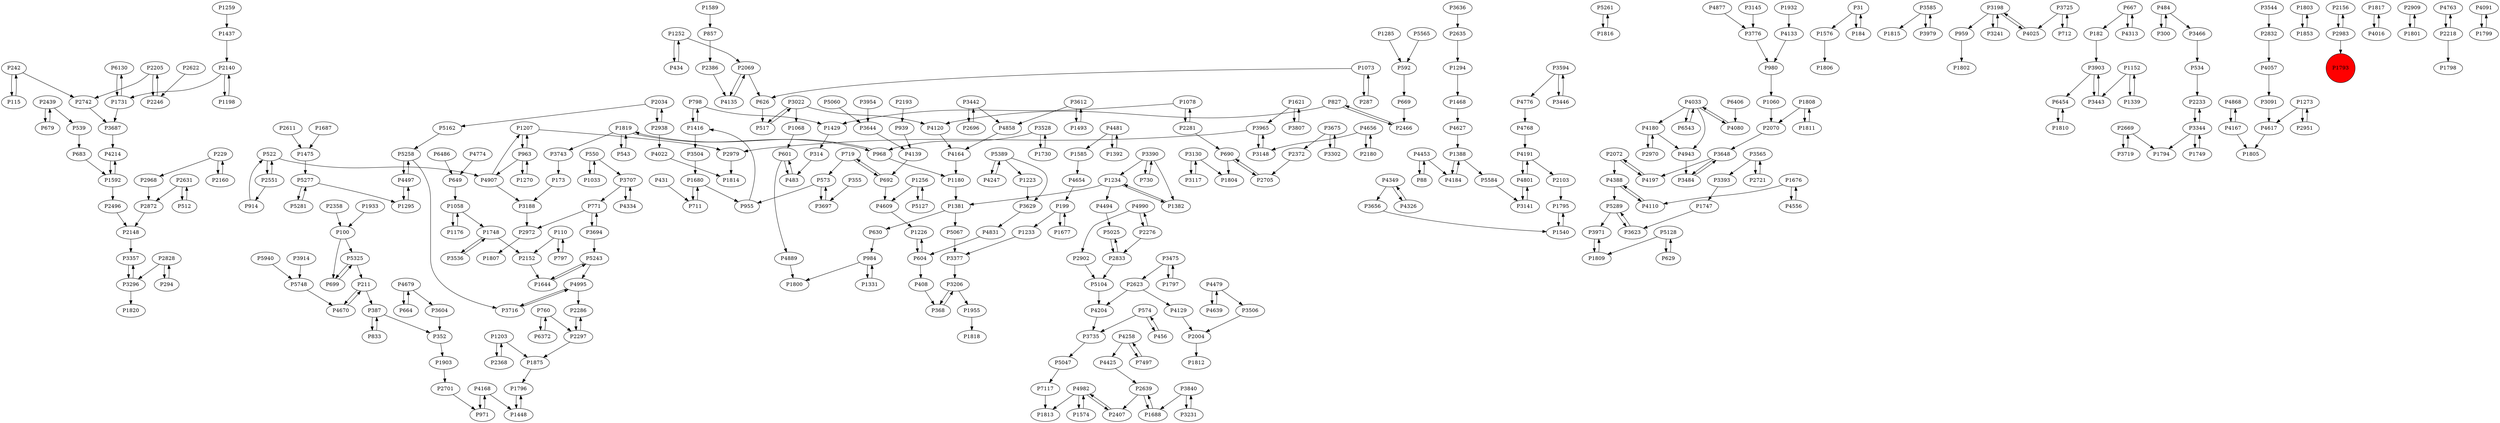 digraph {
	P6130 -> P1731
	P4022 -> P1814
	P4889 -> P1800
	P2103 -> P1795
	P1256 -> P5127
	P3188 -> P2972
	P5261 -> P1816
	P2072 -> P4197
	P5325 -> P699
	P2358 -> P100
	P1687 -> P1475
	P1234 -> P4494
	P2696 -> P3442
	P1392 -> P4481
	P355 -> P3697
	P1731 -> P3687
	P1203 -> P2368
	P3130 -> P1804
	P4654 -> P199
	P1819 -> P3743
	P31 -> P1576
	P3707 -> P771
	P4033 -> P6543
	P2072 -> P4388
	P242 -> P2742
	P3585 -> P1815
	P1207 -> P963
	P3117 -> P3130
	P604 -> P1226
	P574 -> P456
	P4168 -> P971
	P1747 -> P3623
	P1576 -> P1806
	P4670 -> P211
	P4033 -> P4180
	P4197 -> P2072
	P2828 -> P3296
	P971 -> P4168
	P3475 -> P1797
	P1252 -> P434
	P242 -> P115
	P1574 -> P4982
	P4247 -> P5389
	P1676 -> P4556
	P6372 -> P760
	P2297 -> P1875
	P3648 -> P4197
	P1234 -> P1381
	P3198 -> P4025
	P5128 -> P1809
	P1468 -> P4627
	P3716 -> P4995
	P2276 -> P4990
	P3141 -> P4801
	P4349 -> P3656
	P5289 -> P3623
	P667 -> P182
	P4033 -> P4943
	P3302 -> P3675
	P1475 -> P5277
	P534 -> P2233
	P1388 -> P5584
	P1749 -> P3344
	P601 -> P483
	P2669 -> P1794
	P184 -> P31
	P300 -> P484
	P4801 -> P3141
	P4990 -> P2902
	P2439 -> P539
	P408 -> P368
	P2070 -> P3648
	P626 -> P517
	P2705 -> P690
	P199 -> P1677
	P4868 -> P4167
	P1273 -> P4617
	P3776 -> P980
	P229 -> P2968
	P827 -> P2466
	P3022 -> P4120
	P1437 -> P2140
	P827 -> P4120
	P3504 -> P1680
	P5060 -> P3644
	P1416 -> P3504
	P5748 -> P4670
	P483 -> P601
	P798 -> P1416
	P1493 -> P3612
	P4995 -> P3716
	P5258 -> P3716
	P719 -> P573
	P4349 -> P4326
	P4556 -> P1676
	P4120 -> P4164
	P5258 -> P4497
	P699 -> P5325
	P4801 -> P4191
	P5243 -> P1644
	P914 -> P522
	P984 -> P1331
	P4167 -> P1805
	P1808 -> P1811
	P2623 -> P4204
	P3198 -> P959
	P4214 -> P1592
	P955 -> P1416
	P798 -> P1429
	P1256 -> P4609
	P2968 -> P2872
	P3528 -> P968
	P3130 -> P3117
	P857 -> P2386
	P592 -> P669
	P182 -> P3903
	P1644 -> P5243
	P7497 -> P4258
	P1058 -> P1748
	P1295 -> P4497
	P387 -> P352
	P352 -> P1903
	P3442 -> P4858
	P3506 -> P2004
	P4943 -> P3484
	P294 -> P2828
	P3091 -> P4617
	P2631 -> P512
	P5025 -> P2833
	P630 -> P984
	P1803 -> P1853
	P4995 -> P2286
	P3357 -> P3296
	P4139 -> P692
	P3442 -> P2696
	P5584 -> P3141
	P550 -> P3707
	P4168 -> P1448
	P1748 -> P2152
	P4497 -> P1295
	P4776 -> P4768
	P1381 -> P5067
	P1273 -> P2951
	P4982 -> P1813
	P2180 -> P4656
	P1223 -> P3629
	P573 -> P3697
	P387 -> P833
	P1875 -> P1796
	P3979 -> P3585
	P3022 -> P1068
	P1933 -> P100
	P2205 -> P2246
	P2551 -> P522
	P5067 -> P3377
	P484 -> P3466
	P4831 -> P604
	P3344 -> P1794
	P1234 -> P1382
	P3475 -> P2623
	P3528 -> P1730
	P4656 -> P3148
	P649 -> P1058
	P3594 -> P3446
	P3697 -> P573
	P4191 -> P4801
	P1676 -> P4110
	P2069 -> P626
	P2639 -> P1688
	P3393 -> P1747
	P1382 -> P1234
	P1680 -> P955
	P2156 -> P2983
	P760 -> P2297
	P667 -> P4313
	P2622 -> P2246
	P2983 -> P1793
	P4388 -> P5289
	P484 -> P300
	P4080 -> P4033
	P3585 -> P3979
	P4313 -> P667
	P1068 -> P601
	P1207 -> P2979
	P5047 -> P7117
	P522 -> P4907
	P4453 -> P88
	P1688 -> P2639
	P4110 -> P4388
	P3719 -> P2669
	P1817 -> P4016
	P5243 -> P4995
	P1429 -> P314
	P2140 -> P1198
	P2909 -> P1801
	P3466 -> P534
	P5281 -> P5277
	P3807 -> P1621
	P4388 -> P4110
	P3903 -> P6454
	P1252 -> P2069
	P4033 -> P4080
	P1797 -> P3475
	P229 -> P2160
	P771 -> P2972
	P730 -> P3390
	P2701 -> P971
	P4858 -> P4164
	P3707 -> P4334
	P797 -> P110
	P3612 -> P1493
	P4167 -> P4868
	P6454 -> P1810
	P692 -> P4609
	P5389 -> P1223
	P1589 -> P857
	P1078 -> P1429
	P1448 -> P1796
	P3612 -> P4858
	P771 -> P3694
	P4679 -> P664
	P4133 -> P980
	P959 -> P1802
	P2246 -> P2205
	P1796 -> P1448
	P4135 -> P2069
	P2233 -> P3344
	P4609 -> P1226
	P5325 -> P211
	P712 -> P3725
	P6486 -> P649
	P4990 -> P2276
	P4204 -> P3735
	P1819 -> P968
	P2635 -> P1294
	P3903 -> P3443
	P980 -> P1060
	P719 -> P692
	P4057 -> P3091
	P100 -> P699
	P512 -> P2631
	P2004 -> P1812
	P2631 -> P2872
	P3604 -> P352
	P4258 -> P4425
	P550 -> P1033
	P3954 -> P3644
	P4129 -> P2004
	P5277 -> P1295
	P1677 -> P199
	P5162 -> P5258
	P1294 -> P1468
	P3594 -> P4776
	P760 -> P6372
	P1060 -> P2070
	P2979 -> P1814
	P3390 -> P730
	P1058 -> P1176
	P543 -> P1819
	P2828 -> P294
	P2623 -> P4129
	P3145 -> P3776
	P3725 -> P4025
	P1180 -> P1381
	P963 -> P1207
	P4180 -> P4943
	P4617 -> P1805
	P2669 -> P3719
	P4774 -> P649
	P3694 -> P5243
	P3840 -> P3231
	P4258 -> P7497
	P2034 -> P2938
	P4768 -> P4191
	P4164 -> P1180
	P3971 -> P1809
	P4334 -> P3707
	P573 -> P955
	P2833 -> P5025
	P2281 -> P1078
	P4763 -> P2218
	P690 -> P1804
	P1748 -> P3536
	P2386 -> P4135
	P434 -> P1252
	P6543 -> P4033
	P4982 -> P2407
	P3536 -> P1748
	P5127 -> P1256
	P2551 -> P914
	P1381 -> P630
	P3687 -> P4214
	P110 -> P2152
	P100 -> P5325
	P4453 -> P4184
	P3965 -> P3148
	P2372 -> P2705
	P3022 -> P517
	P3443 -> P3903
	P5389 -> P4247
	P963 -> P4907
	P2148 -> P3357
	P4982 -> P1574
	P1388 -> P4184
	P4184 -> P1388
	P2439 -> P679
	P3565 -> P2721
	P2639 -> P2407
	P3648 -> P3484
	P2368 -> P1203
	P2938 -> P2034
	P3544 -> P2832
	P2193 -> P939
	P4877 -> P3776
	P3725 -> P712
	P522 -> P2551
	P1176 -> P1058
	P968 -> P1180
	P629 -> P5128
	P4479 -> P3506
	P2742 -> P3687
	P1226 -> P604
	P314 -> P483
	P683 -> P1592
	P3914 -> P5748
	P4016 -> P1817
	P1416 -> P798
	P4091 -> P1799
	P2951 -> P1273
	P199 -> P1233
	P1259 -> P1437
	P1198 -> P2140
	P2034 -> P5162
	P2496 -> P2148
	P1680 -> P711
	P1621 -> P3965
	P2972 -> P1807
	P669 -> P2466
	P3377 -> P3206
	P3743 -> P173
	P2205 -> P2742
	P5289 -> P3971
	P3675 -> P3302
	P3198 -> P3241
	P2902 -> P5104
	P2466 -> P827
	P4326 -> P4349
	P1033 -> P550
	P1540 -> P1795
	P1152 -> P1339
	P456 -> P574
	P2297 -> P2286
	P211 -> P387
	P1152 -> P3443
	P1932 -> P4133
	P2970 -> P4180
	P4025 -> P3198
	P4494 -> P5025
	P2286 -> P2297
	P939 -> P4139
	P692 -> P719
	P1592 -> P2496
	P1073 -> P287
	P4907 -> P1207
	P1285 -> P592
	P1592 -> P4214
	P6406 -> P4080
	P3694 -> P771
	P2218 -> P4763
	P3206 -> P1955
	P1795 -> P1540
	P2983 -> P2156
	P4627 -> P1388
	P5565 -> P592
	P3735 -> P5047
	P3296 -> P1820
	P3636 -> P2635
	P287 -> P1073
	P1810 -> P6454
	P2611 -> P1475
	P1585 -> P4654
	P601 -> P4889
	P3644 -> P4139
	P4191 -> P2103
	P1811 -> P1808
	P5104 -> P4204
	P110 -> P797
	P4907 -> P3188
	P3675 -> P2372
	P2069 -> P4135
	P4679 -> P3604
	P431 -> P711
	P690 -> P2705
	P1233 -> P3377
	P1799 -> P4091
	P5389 -> P3629
	P539 -> P683
	P3656 -> P1540
	P963 -> P1270
	P1955 -> P1818
	P833 -> P387
	P1270 -> P963
	P5277 -> P5281
	P2721 -> P3565
	P88 -> P4453
	P1808 -> P2070
	P2832 -> P4057
	P4425 -> P2639
	P3206 -> P368
	P4481 -> P1392
	P1331 -> P984
	P1819 -> P543
	P173 -> P3188
	P3344 -> P2233
	P3629 -> P4831
	P7117 -> P1813
	P4180 -> P2970
	P968 -> P1819
	P2407 -> P4982
	P2218 -> P1798
	P2276 -> P2833
	P3623 -> P5289
	P1801 -> P2909
	P984 -> P1800
	P3484 -> P3648
	P3231 -> P3840
	P31 -> P184
	P3296 -> P3357
	P1903 -> P2701
	P4639 -> P4479
	P1816 -> P5261
	P3390 -> P1234
	P1853 -> P1803
	P1731 -> P6130
	P3446 -> P3594
	P1203 -> P1875
	P3965 -> P2979
	P4479 -> P4639
	P5128 -> P629
	P115 -> P242
	P3344 -> P1749
	P4481 -> P1585
	P2152 -> P1644
	P3241 -> P3198
	P3148 -> P3965
	P4497 -> P5258
	P517 -> P3022
	P3565 -> P3393
	P2140 -> P1731
	P679 -> P2439
	P3390 -> P1382
	P2160 -> P229
	P711 -> P1680
	P604 -> P408
	P4656 -> P2180
	P1078 -> P2281
	P368 -> P3206
	P1809 -> P3971
	P2938 -> P4022
	P664 -> P4679
	P2833 -> P5104
	P1621 -> P3807
	P1730 -> P3528
	P2872 -> P2148
	P3840 -> P1688
	P2281 -> P690
	P1073 -> P626
	P211 -> P4670
	P5940 -> P5748
	P1339 -> P1152
	P574 -> P3735
	P1793 [shape=circle]
	P1793 [style=filled]
	P1793 [fillcolor=red]
}